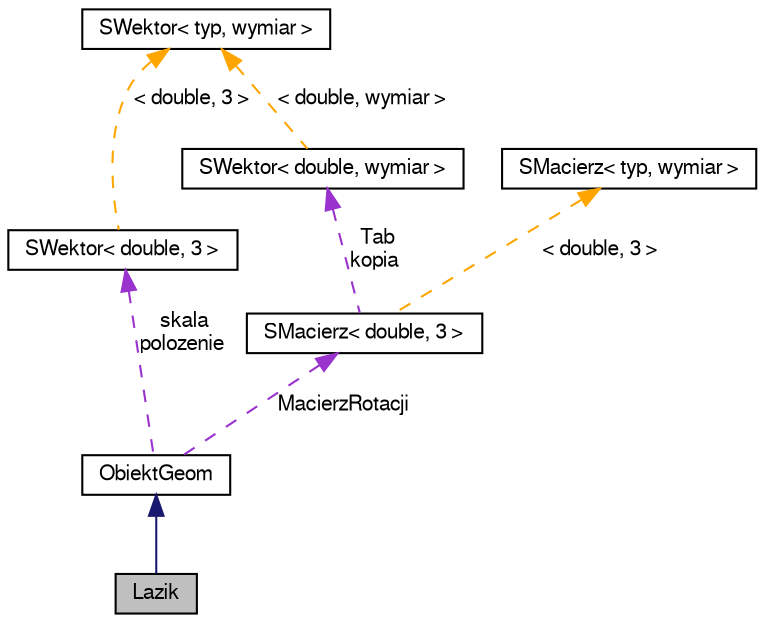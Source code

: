 digraph "Lazik"
{
 // LATEX_PDF_SIZE
  edge [fontname="FreeSans",fontsize="10",labelfontname="FreeSans",labelfontsize="10"];
  node [fontname="FreeSans",fontsize="10",shape=record];
  Node1 [label="Lazik",height=0.2,width=0.4,color="black", fillcolor="grey75", style="filled", fontcolor="black",tooltip="Klasa Lazik."];
  Node2 -> Node1 [dir="back",color="midnightblue",fontsize="10",style="solid",fontname="FreeSans"];
  Node2 [label="ObiektGeom",height=0.2,width=0.4,color="black", fillcolor="white", style="filled",URL="$a00085.html",tooltip="Klasa ObiektGeom."];
  Node3 -> Node2 [dir="back",color="darkorchid3",fontsize="10",style="dashed",label=" skala\npolozenie" ,fontname="FreeSans"];
  Node3 [label="SWektor\< double, 3 \>",height=0.2,width=0.4,color="black", fillcolor="white", style="filled",URL="$a00097.html",tooltip=" "];
  Node4 -> Node3 [dir="back",color="orange",fontsize="10",style="dashed",label=" \< double, 3 \>" ,fontname="FreeSans"];
  Node4 [label="SWektor\< typ, wymiar \>",height=0.2,width=0.4,color="black", fillcolor="white", style="filled",URL="$a00097.html",tooltip="Szablon klasy modelującej pojęcie wektora. Klasa ta jest szablonem i może stworzyć wektory dowolnie d..."];
  Node5 -> Node2 [dir="back",color="darkorchid3",fontsize="10",style="dashed",label=" MacierzRotacji" ,fontname="FreeSans"];
  Node5 [label="SMacierz\< double, 3 \>",height=0.2,width=0.4,color="black", fillcolor="white", style="filled",URL="$a00093.html",tooltip=" "];
  Node6 -> Node5 [dir="back",color="darkorchid3",fontsize="10",style="dashed",label=" Tab\nkopia" ,fontname="FreeSans"];
  Node6 [label="SWektor\< double, wymiar \>",height=0.2,width=0.4,color="black", fillcolor="white", style="filled",URL="$a00097.html",tooltip=" "];
  Node4 -> Node6 [dir="back",color="orange",fontsize="10",style="dashed",label=" \< double, wymiar \>" ,fontname="FreeSans"];
  Node7 -> Node5 [dir="back",color="orange",fontsize="10",style="dashed",label=" \< double, 3 \>" ,fontname="FreeSans"];
  Node7 [label="SMacierz\< typ, wymiar \>",height=0.2,width=0.4,color="black", fillcolor="white", style="filled",URL="$a00093.html",tooltip="Szblon klasy Macierz."];
}
